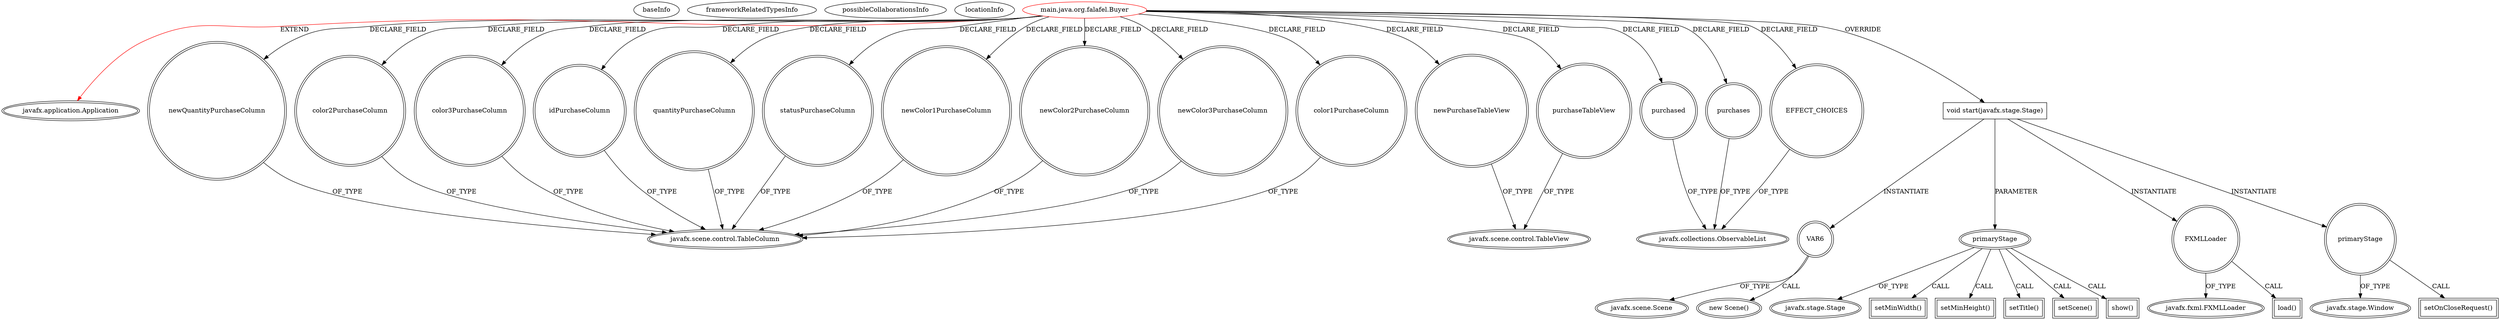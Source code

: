 digraph {
baseInfo[graphId=4082,category="extension_graph",isAnonymous=false,possibleRelation=false]
frameworkRelatedTypesInfo[0="javafx.application.Application"]
possibleCollaborationsInfo[]
locationInfo[projectName="sanssecours-FireWorks",filePath="/sanssecours-FireWorks/FireWorks-master/src/main/java/org/falafel/Buyer.java",contextSignature="Buyer",graphId="4082"]
0[label="main.java.org.falafel.Buyer",vertexType="ROOT_CLIENT_CLASS_DECLARATION",isFrameworkType=false,color=red]
1[label="javafx.application.Application",vertexType="FRAMEWORK_CLASS_TYPE",isFrameworkType=true,peripheries=2]
2[label="EFFECT_CHOICES",vertexType="FIELD_DECLARATION",isFrameworkType=true,peripheries=2,shape=circle]
3[label="javafx.collections.ObservableList",vertexType="FRAMEWORK_INTERFACE_TYPE",isFrameworkType=true,peripheries=2]
4[label="color1PurchaseColumn",vertexType="FIELD_DECLARATION",isFrameworkType=true,peripheries=2,shape=circle]
5[label="javafx.scene.control.TableColumn",vertexType="FRAMEWORK_CLASS_TYPE",isFrameworkType=true,peripheries=2]
6[label="color2PurchaseColumn",vertexType="FIELD_DECLARATION",isFrameworkType=true,peripheries=2,shape=circle]
8[label="color3PurchaseColumn",vertexType="FIELD_DECLARATION",isFrameworkType=true,peripheries=2,shape=circle]
10[label="idPurchaseColumn",vertexType="FIELD_DECLARATION",isFrameworkType=true,peripheries=2,shape=circle]
12[label="newColor1PurchaseColumn",vertexType="FIELD_DECLARATION",isFrameworkType=true,peripheries=2,shape=circle]
14[label="newColor2PurchaseColumn",vertexType="FIELD_DECLARATION",isFrameworkType=true,peripheries=2,shape=circle]
16[label="newColor3PurchaseColumn",vertexType="FIELD_DECLARATION",isFrameworkType=true,peripheries=2,shape=circle]
18[label="newPurchaseTableView",vertexType="FIELD_DECLARATION",isFrameworkType=true,peripheries=2,shape=circle]
19[label="javafx.scene.control.TableView",vertexType="FRAMEWORK_CLASS_TYPE",isFrameworkType=true,peripheries=2]
20[label="newQuantityPurchaseColumn",vertexType="FIELD_DECLARATION",isFrameworkType=true,peripheries=2,shape=circle]
22[label="purchaseTableView",vertexType="FIELD_DECLARATION",isFrameworkType=true,peripheries=2,shape=circle]
24[label="purchased",vertexType="FIELD_DECLARATION",isFrameworkType=true,peripheries=2,shape=circle]
26[label="purchases",vertexType="FIELD_DECLARATION",isFrameworkType=true,peripheries=2,shape=circle]
28[label="quantityPurchaseColumn",vertexType="FIELD_DECLARATION",isFrameworkType=true,peripheries=2,shape=circle]
30[label="statusPurchaseColumn",vertexType="FIELD_DECLARATION",isFrameworkType=true,peripheries=2,shape=circle]
32[label="void start(javafx.stage.Stage)",vertexType="OVERRIDING_METHOD_DECLARATION",isFrameworkType=false,shape=box]
33[label="primaryStage",vertexType="PARAMETER_DECLARATION",isFrameworkType=true,peripheries=2]
34[label="javafx.stage.Stage",vertexType="FRAMEWORK_CLASS_TYPE",isFrameworkType=true,peripheries=2]
36[label="setMinWidth()",vertexType="INSIDE_CALL",isFrameworkType=true,peripheries=2,shape=box]
38[label="setMinHeight()",vertexType="INSIDE_CALL",isFrameworkType=true,peripheries=2,shape=box]
39[label="FXMLLoader",vertexType="VARIABLE_EXPRESION",isFrameworkType=true,peripheries=2,shape=circle]
41[label="javafx.fxml.FXMLLoader",vertexType="FRAMEWORK_CLASS_TYPE",isFrameworkType=true,peripheries=2]
40[label="load()",vertexType="INSIDE_CALL",isFrameworkType=true,peripheries=2,shape=box]
43[label="setTitle()",vertexType="INSIDE_CALL",isFrameworkType=true,peripheries=2,shape=box]
44[label="primaryStage",vertexType="VARIABLE_EXPRESION",isFrameworkType=true,peripheries=2,shape=circle]
46[label="javafx.stage.Window",vertexType="FRAMEWORK_CLASS_TYPE",isFrameworkType=true,peripheries=2]
45[label="setOnCloseRequest()",vertexType="INSIDE_CALL",isFrameworkType=true,peripheries=2,shape=box]
48[label="setScene()",vertexType="INSIDE_CALL",isFrameworkType=true,peripheries=2,shape=box]
50[label="VAR6",vertexType="VARIABLE_EXPRESION",isFrameworkType=true,peripheries=2,shape=circle]
51[label="javafx.scene.Scene",vertexType="FRAMEWORK_CLASS_TYPE",isFrameworkType=true,peripheries=2]
49[label="new Scene()",vertexType="CONSTRUCTOR_CALL",isFrameworkType=true,peripheries=2]
53[label="show()",vertexType="INSIDE_CALL",isFrameworkType=true,peripheries=2,shape=box]
0->1[label="EXTEND",color=red]
0->2[label="DECLARE_FIELD"]
2->3[label="OF_TYPE"]
0->4[label="DECLARE_FIELD"]
4->5[label="OF_TYPE"]
0->6[label="DECLARE_FIELD"]
6->5[label="OF_TYPE"]
0->8[label="DECLARE_FIELD"]
8->5[label="OF_TYPE"]
0->10[label="DECLARE_FIELD"]
10->5[label="OF_TYPE"]
0->12[label="DECLARE_FIELD"]
12->5[label="OF_TYPE"]
0->14[label="DECLARE_FIELD"]
14->5[label="OF_TYPE"]
0->16[label="DECLARE_FIELD"]
16->5[label="OF_TYPE"]
0->18[label="DECLARE_FIELD"]
18->19[label="OF_TYPE"]
0->20[label="DECLARE_FIELD"]
20->5[label="OF_TYPE"]
0->22[label="DECLARE_FIELD"]
22->19[label="OF_TYPE"]
0->24[label="DECLARE_FIELD"]
24->3[label="OF_TYPE"]
0->26[label="DECLARE_FIELD"]
26->3[label="OF_TYPE"]
0->28[label="DECLARE_FIELD"]
28->5[label="OF_TYPE"]
0->30[label="DECLARE_FIELD"]
30->5[label="OF_TYPE"]
0->32[label="OVERRIDE"]
33->34[label="OF_TYPE"]
32->33[label="PARAMETER"]
33->36[label="CALL"]
33->38[label="CALL"]
32->39[label="INSTANTIATE"]
39->41[label="OF_TYPE"]
39->40[label="CALL"]
33->43[label="CALL"]
32->44[label="INSTANTIATE"]
44->46[label="OF_TYPE"]
44->45[label="CALL"]
33->48[label="CALL"]
32->50[label="INSTANTIATE"]
50->51[label="OF_TYPE"]
50->49[label="CALL"]
33->53[label="CALL"]
}
